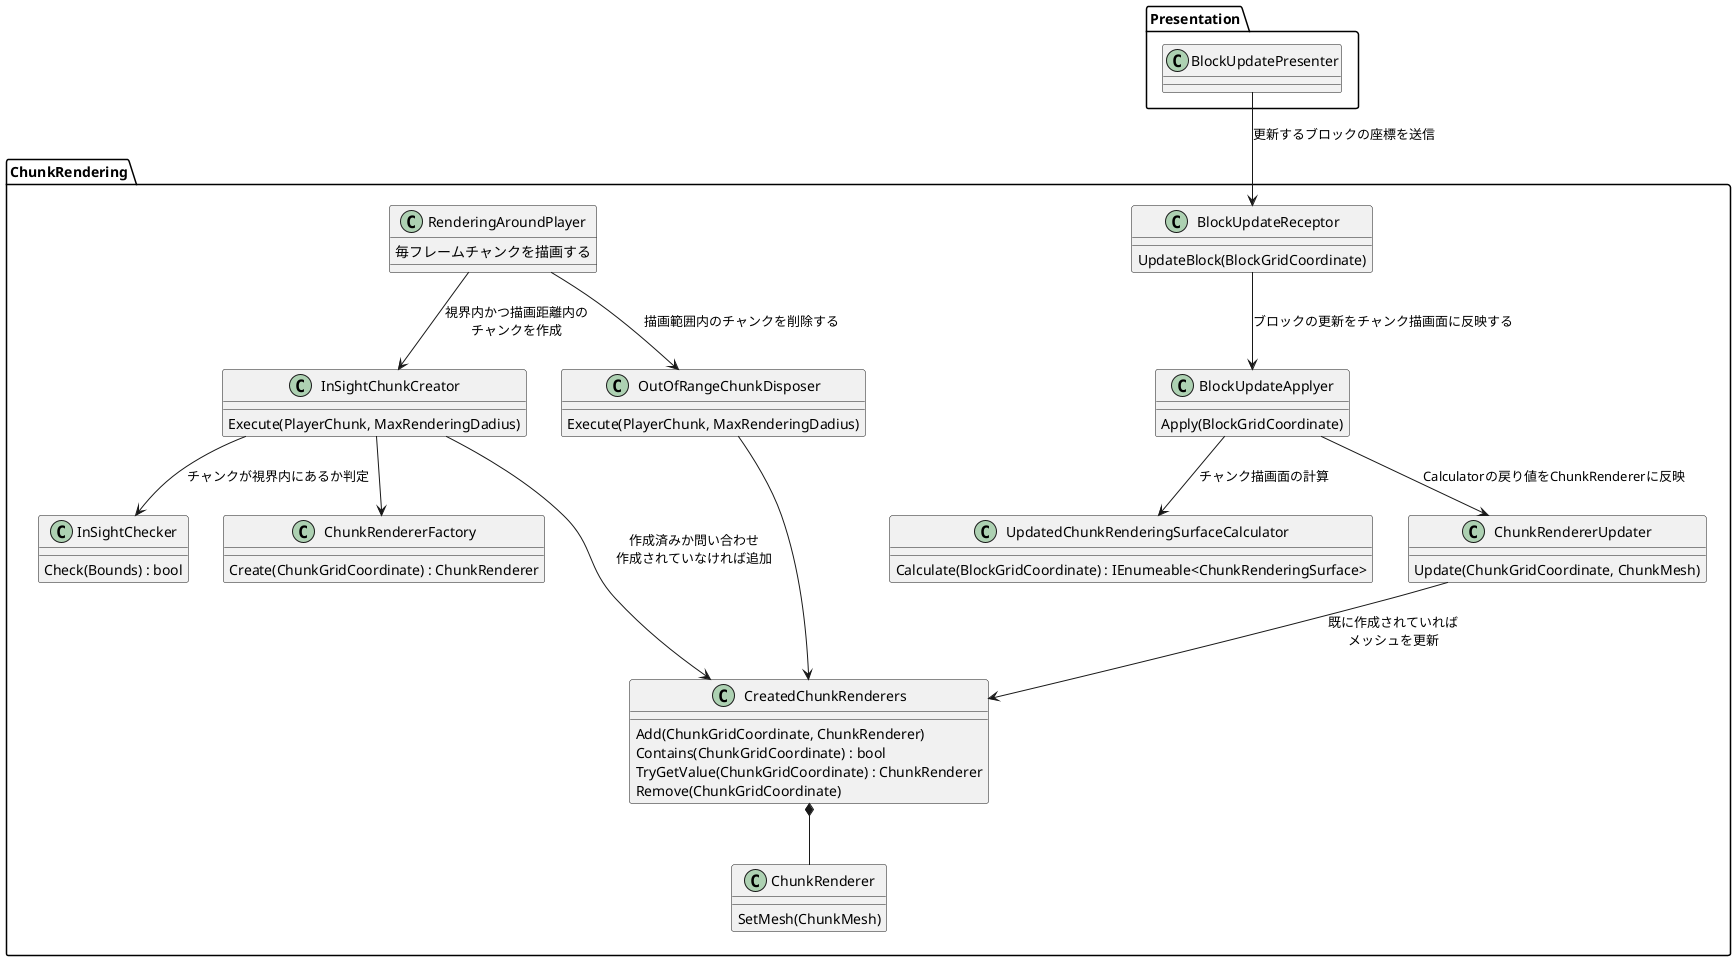 @startuml

package Presentation {
    class BlockUpdatePresenter {

    }
}

package ChunkRendering {
    together {
        class BlockUpdateReceptor {
            UpdateBlock(BlockGridCoordinate)
        }

        class BlockUpdateApplyer {
            Apply(BlockGridCoordinate)
        }

        class UpdatedChunkRenderingSurfaceCalculator {
            Calculate(BlockGridCoordinate) : IEnumeable<ChunkRenderingSurface>
        }

        class ChunkRendererUpdater {
            Update(ChunkGridCoordinate, ChunkMesh)
        }
    }

    together {
        class CreatedChunkRenderers {
            Add(ChunkGridCoordinate, ChunkRenderer)
            Contains(ChunkGridCoordinate) : bool
            TryGetValue(ChunkGridCoordinate) : ChunkRenderer
            Remove(ChunkGridCoordinate)
        }

        class ChunkRenderer {
            SetMesh(ChunkMesh)
        }
    }

    together {
        class RenderingAroundPlayer {
            毎フレームチャンクを描画する
        }

        together {
            class InSightChunkCreator {
                Execute(PlayerChunk, MaxRenderingDadius)
            }
            
            class InSightChecker {
                Check(Bounds) : bool
            }

            class ChunkRendererFactory {
                Create(ChunkGridCoordinate) : ChunkRenderer
            }
        }

        class OutOfRangeChunkDisposer {
            Execute(PlayerChunk, MaxRenderingDadius)
        }
    }

}

BlockUpdatePresenter --> BlockUpdateReceptor : "更新するブロックの座標を送信"

BlockUpdateReceptor --> BlockUpdateApplyer : "ブロックの更新をチャンク描画面に反映する"
BlockUpdateApplyer --> UpdatedChunkRenderingSurfaceCalculator : "チャンク描画面の計算"

BlockUpdateApplyer --> ChunkRendererUpdater : "Calculatorの戻り値をChunkRendererに反映"
ChunkRendererUpdater --> CreatedChunkRenderers : "既に作成されていれば\nメッシュを更新"
CreatedChunkRenderers *-- ChunkRenderer

RenderingAroundPlayer --> InSightChunkCreator : "視界内かつ描画距離内の\nチャンクを作成"
RenderingAroundPlayer --> OutOfRangeChunkDisposer : "描画範囲内のチャンクを削除する"

InSightChunkCreator ---> CreatedChunkRenderers : "作成済みか問い合わせ\n作成されていなければ追加"
InSightChunkCreator --> ChunkRendererFactory
InSightChunkCreator --> InSightChecker : "チャンクが視界内にあるか判定"
OutOfRangeChunkDisposer ---> CreatedChunkRenderers


@enduml